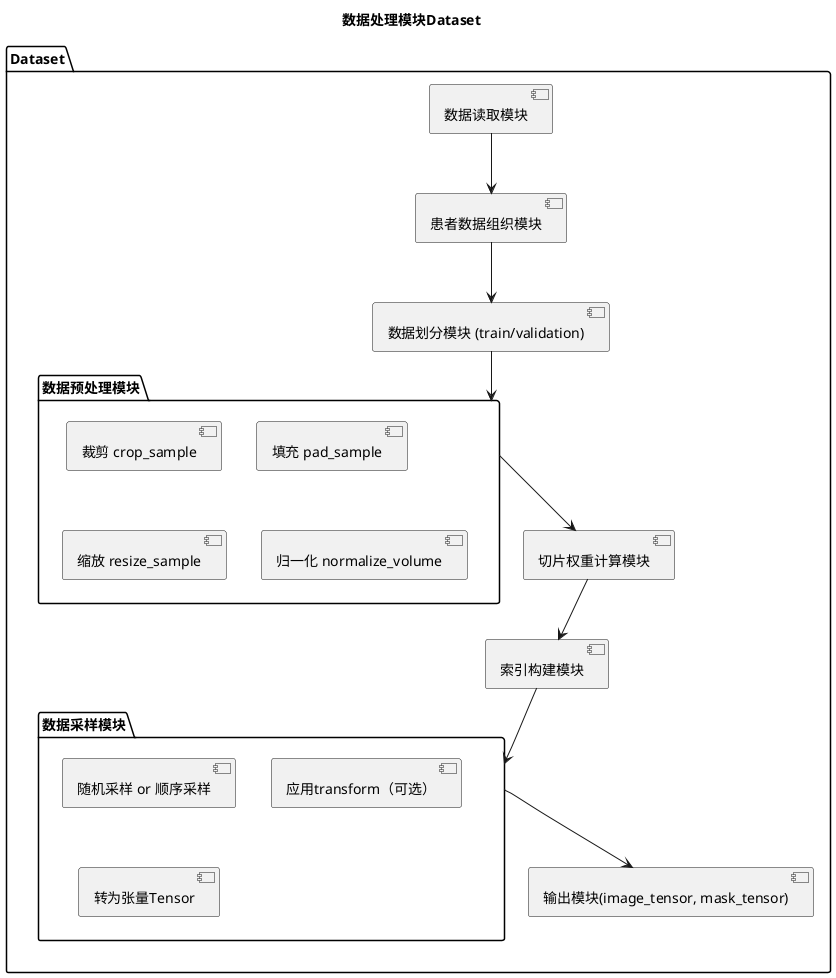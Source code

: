 @startuml
title 数据处理模块Dataset

package "Dataset" {

  [数据读取模块] --> [患者数据组织模块]

  [患者数据组织模块] --> [数据划分模块 (train/validation)]

  [数据划分模块 (train/validation)] --> [数据预处理模块]

  package "数据预处理模块" {
    [裁剪 crop_sample]
    [填充 pad_sample]
    [缩放 resize_sample]
    [归一化 normalize_volume]
  }

  [数据预处理模块] --> [切片权重计算模块]

  [切片权重计算模块] --> [索引构建模块]

  [索引构建模块] --> [数据采样模块]

  package "数据采样模块" {
    [随机采样 or 顺序采样]
    [应用transform（可选）]
    [转为张量Tensor]
  }

  [数据采样模块] --> [输出模块(image_tensor, mask_tensor)]

}

@enduml
